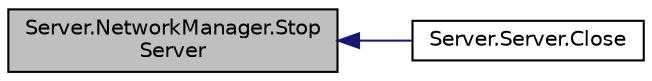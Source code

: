 digraph "Server.NetworkManager.StopServer"
{
  edge [fontname="Helvetica",fontsize="10",labelfontname="Helvetica",labelfontsize="10"];
  node [fontname="Helvetica",fontsize="10",shape=record];
  rankdir="LR";
  Node7 [label="Server.NetworkManager.Stop\lServer",height=0.2,width=0.4,color="black", fillcolor="grey75", style="filled", fontcolor="black"];
  Node7 -> Node8 [dir="back",color="midnightblue",fontsize="10",style="solid",fontname="Helvetica"];
  Node8 [label="Server.Server.Close",height=0.2,width=0.4,color="black", fillcolor="white", style="filled",URL="$class_server_1_1_server.html#af043e9887ea794762dd17f3ed2cb2580"];
}
